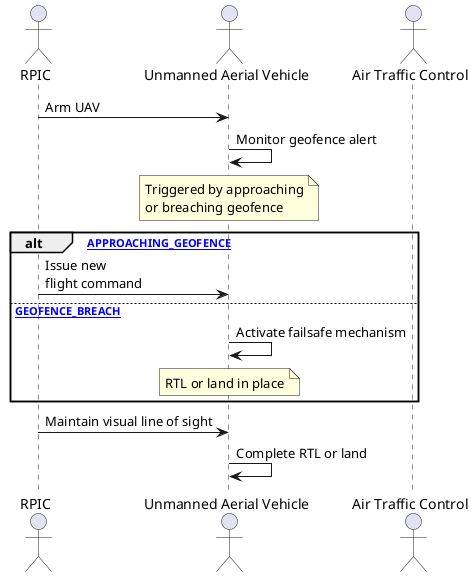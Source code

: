 @startuml "Sequence Diagram - Geofence Incursion"

actor "RPIC" as RPIC
actor "Unmanned Aerial Vehicle" as UAV
actor "Air Traffic Control" as ATC

RPIC -> UAV: Arm UAV
UAV -> UAV: Monitor geofence alert
note over UAV: Triggered by approaching\nor breaching geofence

alt [APPROACHING_GEOFENCE]
    RPIC -> UAV: Issue new\nflight command
else [GEOFENCE_BREACH]
    UAV -> UAV: Activate failsafe mechanism
    note over UAV: RTL or land in place
end

RPIC -> UAV: Maintain visual line of sight
UAV -> UAV: Complete RTL or land

@enduml
